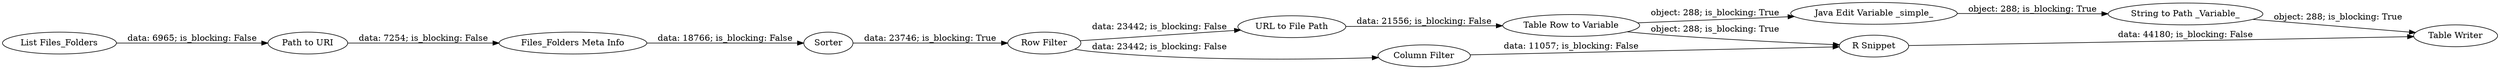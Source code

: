 digraph {
	"7091112610484453456_19" [label="Row Filter"]
	"7091112610484453456_23" [label="URL to File Path"]
	"7091112610484453456_20" [label="R Snippet"]
	"7091112610484453456_32" [label="Table Row to Variable"]
	"7091112610484453456_30" [label="Path to URI"]
	"7091112610484453456_31" [label="Files_Folders Meta Info"]
	"7091112610484453456_25" [label="Java Edit Variable _simple_"]
	"7091112610484453456_34" [label="Table Writer"]
	"7091112610484453456_33" [label="Column Filter"]
	"7091112610484453456_18" [label=Sorter]
	"7091112610484453456_35" [label="String to Path _Variable_"]
	"7091112610484453456_29" [label="List Files_Folders"]
	"7091112610484453456_18" -> "7091112610484453456_19" [label="data: 23746; is_blocking: True"]
	"7091112610484453456_19" -> "7091112610484453456_23" [label="data: 23442; is_blocking: False"]
	"7091112610484453456_30" -> "7091112610484453456_31" [label="data: 7254; is_blocking: False"]
	"7091112610484453456_29" -> "7091112610484453456_30" [label="data: 6965; is_blocking: False"]
	"7091112610484453456_20" -> "7091112610484453456_34" [label="data: 44180; is_blocking: False"]
	"7091112610484453456_23" -> "7091112610484453456_32" [label="data: 21556; is_blocking: False"]
	"7091112610484453456_32" -> "7091112610484453456_25" [label="object: 288; is_blocking: True"]
	"7091112610484453456_25" -> "7091112610484453456_35" [label="object: 288; is_blocking: True"]
	"7091112610484453456_33" -> "7091112610484453456_20" [label="data: 11057; is_blocking: False"]
	"7091112610484453456_19" -> "7091112610484453456_33" [label="data: 23442; is_blocking: False"]
	"7091112610484453456_31" -> "7091112610484453456_18" [label="data: 18766; is_blocking: False"]
	"7091112610484453456_35" -> "7091112610484453456_34" [label="object: 288; is_blocking: True"]
	"7091112610484453456_32" -> "7091112610484453456_20" [label="object: 288; is_blocking: True"]
	rankdir=LR
}
